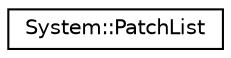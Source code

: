 digraph G
{
  edge [fontname="Helvetica",fontsize="10",labelfontname="Helvetica",labelfontsize="10"];
  node [fontname="Helvetica",fontsize="10",shape=record];
  rankdir="LR";
  Node1 [label="System::PatchList",height=0.2,width=0.4,color="black", fillcolor="white", style="filled",URL="$class_system_1_1_patch_list.html"];
}
